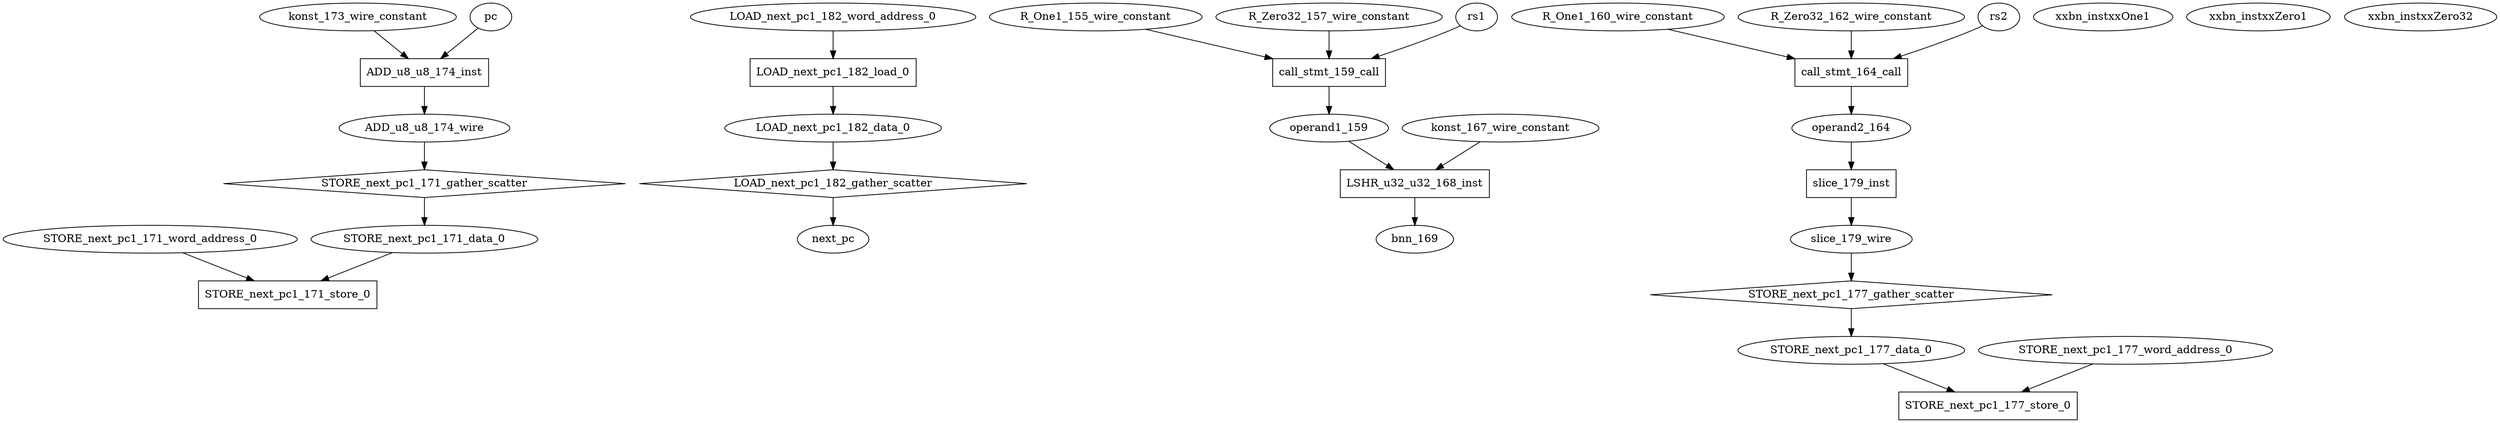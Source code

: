 digraph data_path {
  ADD_u8_u8_174_wire [shape=ellipse];
  LOAD_next_pc1_182_data_0 [shape=ellipse];
  LOAD_next_pc1_182_word_address_0 [shape=ellipse];
  R_One1_155_wire_constant [shape=ellipse];
  R_One1_160_wire_constant [shape=ellipse];
  R_Zero32_157_wire_constant [shape=ellipse];
  R_Zero32_162_wire_constant [shape=ellipse];
  STORE_next_pc1_171_data_0 [shape=ellipse];
  STORE_next_pc1_171_word_address_0 [shape=ellipse];
  STORE_next_pc1_177_data_0 [shape=ellipse];
  STORE_next_pc1_177_word_address_0 [shape=ellipse];
  bnn_169 [shape=ellipse];
  konst_167_wire_constant [shape=ellipse];
  konst_173_wire_constant [shape=ellipse];
  operand1_159 [shape=ellipse];
  operand2_164 [shape=ellipse];
  slice_179_wire [shape=ellipse];
  xxbn_instxxOne1 [shape=ellipse];
  xxbn_instxxZero1 [shape=ellipse];
  xxbn_instxxZero32 [shape=ellipse];
  ADD_u8_u8_174_inst [shape=rectangle];
pc  -> ADD_u8_u8_174_inst;
konst_173_wire_constant  -> ADD_u8_u8_174_inst;
ADD_u8_u8_174_inst -> ADD_u8_u8_174_wire;
  LOAD_next_pc1_182_gather_scatter [shape=diamond];
LOAD_next_pc1_182_data_0  -> LOAD_next_pc1_182_gather_scatter;
LOAD_next_pc1_182_gather_scatter -> next_pc;
  LOAD_next_pc1_182_load_0 [shape=rectangle];
LOAD_next_pc1_182_word_address_0  -> LOAD_next_pc1_182_load_0;
LOAD_next_pc1_182_load_0 -> LOAD_next_pc1_182_data_0;
  LSHR_u32_u32_168_inst [shape=rectangle];
operand1_159  -> LSHR_u32_u32_168_inst;
konst_167_wire_constant  -> LSHR_u32_u32_168_inst;
LSHR_u32_u32_168_inst -> bnn_169;
  STORE_next_pc1_171_gather_scatter [shape=diamond];
ADD_u8_u8_174_wire  -> STORE_next_pc1_171_gather_scatter;
STORE_next_pc1_171_gather_scatter -> STORE_next_pc1_171_data_0;
  STORE_next_pc1_171_store_0 [shape=rectangle];
STORE_next_pc1_171_word_address_0  -> STORE_next_pc1_171_store_0;
STORE_next_pc1_171_data_0  -> STORE_next_pc1_171_store_0;
  STORE_next_pc1_177_gather_scatter [shape=diamond];
slice_179_wire  -> STORE_next_pc1_177_gather_scatter;
STORE_next_pc1_177_gather_scatter -> STORE_next_pc1_177_data_0;
  STORE_next_pc1_177_store_0 [shape=rectangle];
STORE_next_pc1_177_word_address_0  -> STORE_next_pc1_177_store_0;
STORE_next_pc1_177_data_0  -> STORE_next_pc1_177_store_0;
  call_stmt_159_call [shape=rectangle];
R_One1_155_wire_constant  -> call_stmt_159_call;
rs1  -> call_stmt_159_call;
R_Zero32_157_wire_constant  -> call_stmt_159_call;
call_stmt_159_call -> operand1_159;
  call_stmt_164_call [shape=rectangle];
R_One1_160_wire_constant  -> call_stmt_164_call;
rs2  -> call_stmt_164_call;
R_Zero32_162_wire_constant  -> call_stmt_164_call;
call_stmt_164_call -> operand2_164;
  slice_179_inst [shape=rectangle];
operand2_164  -> slice_179_inst;
slice_179_inst -> slice_179_wire;
}
